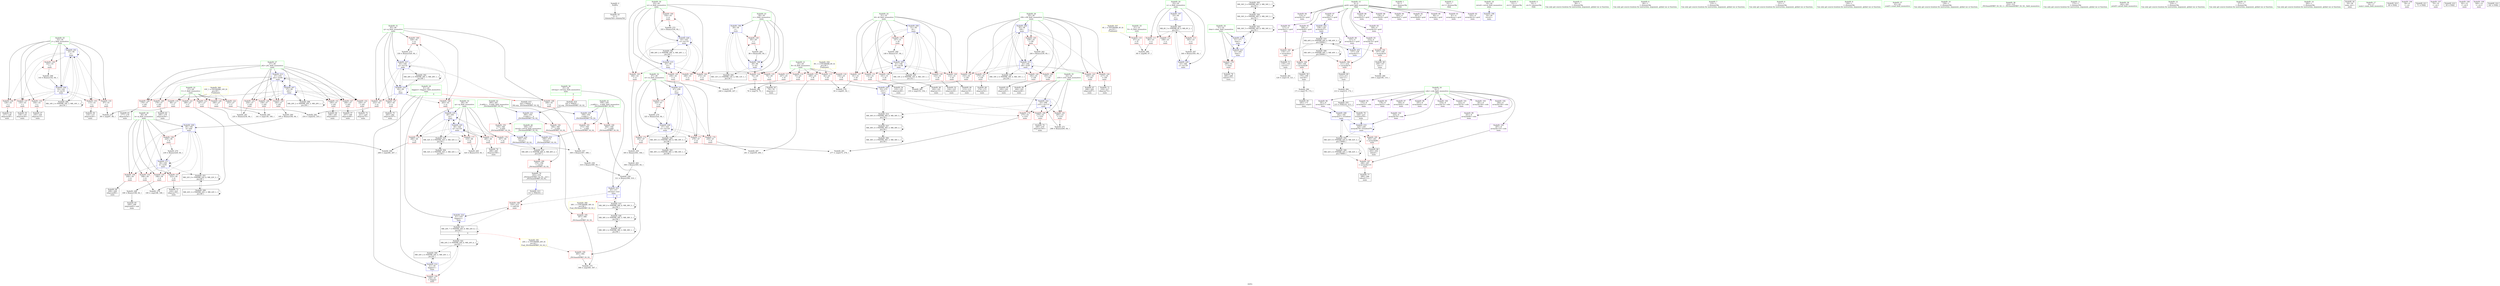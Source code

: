 digraph "SVFG" {
	label="SVFG";

	Node0x55ee6b811f60 [shape=record,color=grey,label="{NodeID: 0\nNullPtr}"];
	Node0x55ee6b811f60 -> Node0x55ee6b8402c0[style=solid];
	Node0x55ee6b8729d0 [shape=record,color=yellow,style=double,label="{NodeID: 360\n10V_1 = ENCHI(MR_10V_0)\npts\{28 \}\nFun[main]}"];
	Node0x55ee6b8729d0 -> Node0x55ee6b845fc0[style=dashed];
	Node0x55ee6b8729d0 -> Node0x55ee6b846090[style=dashed];
	Node0x55ee6b8729d0 -> Node0x55ee6b846160[style=dashed];
	Node0x55ee6b8729d0 -> Node0x55ee6b846230[style=dashed];
	Node0x55ee6b8729d0 -> Node0x55ee6b846300[style=dashed];
	Node0x55ee6b851580 [shape=record,color=grey,label="{NodeID: 277\n248 = cmp(246, 247, )\n}"];
	Node0x55ee6b843e90 [shape=record,color=red,label="{NodeID: 194\n365\<--364\n\<--\n_ZSt3maxIiERKT_S2_S2_\n}"];
	Node0x55ee6b843e90 -> Node0x55ee6b851280[style=solid];
	Node0x55ee6b841200 [shape=record,color=red,label="{NodeID: 111\n66\<--23\n\<--u\nmain\n}"];
	Node0x55ee6b841200 -> Node0x55ee6b852780[style=solid];
	Node0x55ee6b816cb0 [shape=record,color=green,label="{NodeID: 28\n39\<--40\nk\<--k_field_insensitive\nmain\n}"];
	Node0x55ee6b816cb0 -> Node0x55ee6b847c30[style=solid];
	Node0x55ee6b816cb0 -> Node0x55ee6b847d00[style=solid];
	Node0x55ee6b816cb0 -> Node0x55ee6b847dd0[style=solid];
	Node0x55ee6b816cb0 -> Node0x55ee6b847ea0[style=solid];
	Node0x55ee6b816cb0 -> Node0x55ee6b847f70[style=solid];
	Node0x55ee6b816cb0 -> Node0x55ee6b844ac0[style=solid];
	Node0x55ee6b816cb0 -> Node0x55ee6b844c60[style=solid];
	Node0x55ee6b861500 [shape=record,color=black,label="{NodeID: 305\nMR_34V_2 = PHI(MR_34V_3, MR_34V_1, )\npts\{52 \}\n}"];
	Node0x55ee6b861500 -> Node0x55ee6b861500[style=dashed];
	Node0x55ee6b861500 -> Node0x55ee6b867e00[style=dashed];
	Node0x55ee6b845550 [shape=record,color=blue,label="{NodeID: 222\n53\<--296\ni101\<--inc115\nmain\n}"];
	Node0x55ee6b845550 -> Node0x55ee6b849080[style=dashed];
	Node0x55ee6b845550 -> Node0x55ee6b849150[style=dashed];
	Node0x55ee6b845550 -> Node0x55ee6b849220[style=dashed];
	Node0x55ee6b845550 -> Node0x55ee6b845550[style=dashed];
	Node0x55ee6b845550 -> Node0x55ee6b864200[style=dashed];
	Node0x55ee6b847000 [shape=record,color=red,label="{NodeID: 139\n153\<--35\n\<--i38\nmain\n}"];
	Node0x55ee6b847000 -> Node0x55ee6b851e80[style=solid];
	Node0x55ee6b841c70 [shape=record,color=black,label="{NodeID: 56\n164\<--163\nidxprom46\<--\nmain\n}"];
	Node0x55ee6b88c6a0 [shape=record,color=black,label="{NodeID: 416\n355 = PHI(55, )\n1st arg _ZSt3maxIiERKT_S2_S2_ }"];
	Node0x55ee6b88c6a0 -> Node0x55ee6b84db30[style=solid];
	Node0x55ee6b8486c0 [shape=record,color=red,label="{NodeID: 167\n282\<--45\n\<--sj\nmain\n}"];
	Node0x55ee6b8486c0 -> Node0x55ee6b842be0[style=solid];
	Node0x55ee6b843330 [shape=record,color=purple,label="{NodeID: 84\n114\<--4\narrayidx19\<--grid\nmain\n}"];
	Node0x55ee6b8179d0 [shape=record,color=green,label="{NodeID: 1\n8\<--1\n.str\<--dummyObj\nGlob }"];
	Node0x55ee6b851700 [shape=record,color=grey,label="{NodeID: 278\n93 = cmp(91, 92, )\n}"];
	Node0x55ee6b843f60 [shape=record,color=red,label="{NodeID: 195\n367\<--366\n\<--\n_ZSt3maxIiERKT_S2_S2_\n}"];
	Node0x55ee6b843f60 -> Node0x55ee6b851280[style=solid];
	Node0x55ee6b8412d0 [shape=record,color=red,label="{NodeID: 112\n338\<--23\n\<--u\nmain\n}"];
	Node0x55ee6b816d80 [shape=record,color=green,label="{NodeID: 29\n41\<--42\nbiggest\<--biggest_field_insensitive\nmain\n|{|<s3>4}}"];
	Node0x55ee6b816d80 -> Node0x55ee6b848040[style=solid];
	Node0x55ee6b816d80 -> Node0x55ee6b844ed0[style=solid];
	Node0x55ee6b816d80 -> Node0x55ee6b8456f0[style=solid];
	Node0x55ee6b816d80:s3 -> Node0x55ee6b88c5d0[style=solid,color=red];
	Node0x55ee6b861a00 [shape=record,color=black,label="{NodeID: 306\nMR_36V_2 = PHI(MR_36V_3, MR_36V_1, )\npts\{54 \}\n}"];
	Node0x55ee6b861a00 -> Node0x55ee6b861a00[style=dashed];
	Node0x55ee6b861a00 -> Node0x55ee6b868300[style=dashed];
	Node0x55ee6b845620 [shape=record,color=blue,label="{NodeID: 223\n55\<--311\nref.tmp\<--mul\nmain\n|{|<s2>4}}"];
	Node0x55ee6b845620 -> Node0x55ee6b8497d0[style=dashed];
	Node0x55ee6b845620 -> Node0x55ee6b864700[style=dashed];
	Node0x55ee6b845620:s2 -> Node0x55ee6b873b80[style=dashed,color=red];
	Node0x55ee6b8470d0 [shape=record,color=red,label="{NodeID: 140\n163\<--35\n\<--i38\nmain\n}"];
	Node0x55ee6b8470d0 -> Node0x55ee6b841c70[style=solid];
	Node0x55ee6b841d40 [shape=record,color=black,label="{NodeID: 57\n167\<--166\nidxprom48\<--\nmain\n}"];
	Node0x55ee6b848790 [shape=record,color=red,label="{NodeID: 168\n308\<--45\n\<--sj\nmain\n}"];
	Node0x55ee6b848790 -> Node0x55ee6b84f780[style=solid];
	Node0x55ee6b843400 [shape=record,color=purple,label="{NodeID: 85\n117\<--4\narrayidx21\<--grid\nmain\n}"];
	Node0x55ee6b843400 -> Node0x55ee6b8493c0[style=solid];
	Node0x55ee6b815b60 [shape=record,color=green,label="{NodeID: 2\n10\<--1\n.str.1\<--dummyObj\nGlob }"];
	Node0x55ee6b851880 [shape=record,color=grey,label="{NodeID: 279\n99 = cmp(97, 98, )\n}"];
	Node0x55ee6b844030 [shape=record,color=blue,label="{NodeID: 196\n19\<--58\nretval\<--\nmain\n}"];
	Node0x55ee6b8413a0 [shape=record,color=red,label="{NodeID: 113\n345\<--23\n\<--u\nmain\n}"];
	Node0x55ee6b8413a0 -> Node0x55ee6b850680[style=solid];
	Node0x55ee6b816e50 [shape=record,color=green,label="{NodeID: 30\n43\<--44\nsi\<--si_field_insensitive\nmain\n}"];
	Node0x55ee6b816e50 -> Node0x55ee6b848110[style=solid];
	Node0x55ee6b816e50 -> Node0x55ee6b8481e0[style=solid];
	Node0x55ee6b816e50 -> Node0x55ee6b8482b0[style=solid];
	Node0x55ee6b816e50 -> Node0x55ee6b848380[style=solid];
	Node0x55ee6b816e50 -> Node0x55ee6b848450[style=solid];
	Node0x55ee6b816e50 -> Node0x55ee6b844fa0[style=solid];
	Node0x55ee6b816e50 -> Node0x55ee6b845a30[style=solid];
	Node0x55ee6b861f00 [shape=record,color=black,label="{NodeID: 307\nMR_38V_2 = PHI(MR_38V_3, MR_38V_1, )\npts\{56 \}\n}"];
	Node0x55ee6b861f00 -> Node0x55ee6b861f00[style=dashed];
	Node0x55ee6b861f00 -> Node0x55ee6b868800[style=dashed];
	Node0x55ee6b8456f0 [shape=record,color=blue,label="{NodeID: 224\n41\<--316\nbiggest\<--\nmain\n}"];
	Node0x55ee6b8456f0 -> Node0x55ee6b863300[style=dashed];
	Node0x55ee6b8471a0 [shape=record,color=red,label="{NodeID: 141\n173\<--35\n\<--i38\nmain\n}"];
	Node0x55ee6b8471a0 -> Node0x55ee6b841fb0[style=solid];
	Node0x55ee6b841e10 [shape=record,color=black,label="{NodeID: 58\n170\<--169\nconv50\<--\nmain\n}"];
	Node0x55ee6b841e10 -> Node0x55ee6b852900[style=solid];
	Node0x55ee6b848860 [shape=record,color=red,label="{NodeID: 169\n329\<--45\n\<--sj\nmain\n}"];
	Node0x55ee6b848860 -> Node0x55ee6b850f80[style=solid];
	Node0x55ee6b8434d0 [shape=record,color=purple,label="{NodeID: 86\n125\<--4\narrayidx25\<--grid\nmain\n}"];
	Node0x55ee6b815bf0 [shape=record,color=green,label="{NodeID: 3\n12\<--1\n.str.2\<--dummyObj\nGlob }"];
	Node0x55ee6b851a00 [shape=record,color=grey,label="{NodeID: 280\n109 = cmp(108, 110, )\n}"];
	Node0x55ee6b844100 [shape=record,color=blue,label="{NodeID: 197\n23\<--64\nu\<--\nmain\n}"];
	Node0x55ee6b844100 -> Node0x55ee6b85d500[style=dashed];
	Node0x55ee6b841470 [shape=record,color=red,label="{NodeID: 114\n75\<--25\n\<--R\nmain\n}"];
	Node0x55ee6b841470 -> Node0x55ee6b852600[style=solid];
	Node0x55ee6b816f20 [shape=record,color=green,label="{NodeID: 31\n45\<--46\nsj\<--sj_field_insensitive\nmain\n}"];
	Node0x55ee6b816f20 -> Node0x55ee6b848520[style=solid];
	Node0x55ee6b816f20 -> Node0x55ee6b8485f0[style=solid];
	Node0x55ee6b816f20 -> Node0x55ee6b8486c0[style=solid];
	Node0x55ee6b816f20 -> Node0x55ee6b848790[style=solid];
	Node0x55ee6b816f20 -> Node0x55ee6b848860[style=solid];
	Node0x55ee6b816f20 -> Node0x55ee6b845070[style=solid];
	Node0x55ee6b816f20 -> Node0x55ee6b845960[style=solid];
	Node0x55ee6b862400 [shape=record,color=black,label="{NodeID: 308\nMR_40V_2 = PHI(MR_40V_3, MR_40V_1, )\npts\{50000 \}\n}"];
	Node0x55ee6b862400 -> Node0x55ee6b849490[style=dashed];
	Node0x55ee6b862400 -> Node0x55ee6b849630[style=dashed];
	Node0x55ee6b862400 -> Node0x55ee6b862400[style=dashed];
	Node0x55ee6b862400 -> Node0x55ee6b865b00[style=dashed];
	Node0x55ee6b8457c0 [shape=record,color=blue,label="{NodeID: 225\n49\<--320\nej\<--inc126\nmain\n}"];
	Node0x55ee6b8457c0 -> Node0x55ee6b848c70[style=dashed];
	Node0x55ee6b8457c0 -> Node0x55ee6b848d40[style=dashed];
	Node0x55ee6b8457c0 -> Node0x55ee6b848e10[style=dashed];
	Node0x55ee6b8457c0 -> Node0x55ee6b848ee0[style=dashed];
	Node0x55ee6b8457c0 -> Node0x55ee6b845210[style=dashed];
	Node0x55ee6b8457c0 -> Node0x55ee6b8457c0[style=dashed];
	Node0x55ee6b8457c0 -> Node0x55ee6b867900[style=dashed];
	Node0x55ee6b847270 [shape=record,color=red,label="{NodeID: 142\n192\<--35\n\<--i38\nmain\n}"];
	Node0x55ee6b847270 -> Node0x55ee6b842220[style=solid];
	Node0x55ee6b841ee0 [shape=record,color=black,label="{NodeID: 59\n182\<--171\nfrombool\<--cmp51\nmain\n}"];
	Node0x55ee6b841ee0 -> Node0x55ee6b8449f0[style=solid];
	Node0x55ee6b848930 [shape=record,color=red,label="{NodeID: 170\n259\<--47\n\<--ei\nmain\n}"];
	Node0x55ee6b848930 -> Node0x55ee6b852480[style=solid];
	Node0x55ee6b8435a0 [shape=record,color=purple,label="{NodeID: 87\n128\<--4\narrayidx27\<--grid\nmain\n}"];
	Node0x55ee6b8435a0 -> Node0x55ee6b844510[style=solid];
	Node0x55ee6b8160d0 [shape=record,color=green,label="{NodeID: 4\n14\<--1\n.str.3\<--dummyObj\nGlob }"];
	Node0x55ee6b851b80 [shape=record,color=grey,label="{NodeID: 281\n120 = cmp(119, 121, )\n}"];
	Node0x55ee6b8441d0 [shape=record,color=blue,label="{NodeID: 198\n29\<--58\ni\<--\nmain\n}"];
	Node0x55ee6b8441d0 -> Node0x55ee6b8463d0[style=dashed];
	Node0x55ee6b8441d0 -> Node0x55ee6b8464a0[style=dashed];
	Node0x55ee6b8441d0 -> Node0x55ee6b846570[style=dashed];
	Node0x55ee6b8441d0 -> Node0x55ee6b8442a0[style=dashed];
	Node0x55ee6b8441d0 -> Node0x55ee6b85da00[style=dashed];
	Node0x55ee6b841540 [shape=record,color=red,label="{NodeID: 115\n92\<--25\n\<--R\nmain\n}"];
	Node0x55ee6b841540 -> Node0x55ee6b851700[style=solid];
	Node0x55ee6b816ff0 [shape=record,color=green,label="{NodeID: 32\n47\<--48\nei\<--ei_field_insensitive\nmain\n}"];
	Node0x55ee6b816ff0 -> Node0x55ee6b848930[style=solid];
	Node0x55ee6b816ff0 -> Node0x55ee6b848a00[style=solid];
	Node0x55ee6b816ff0 -> Node0x55ee6b848ad0[style=solid];
	Node0x55ee6b816ff0 -> Node0x55ee6b848ba0[style=solid];
	Node0x55ee6b816ff0 -> Node0x55ee6b845140[style=solid];
	Node0x55ee6b816ff0 -> Node0x55ee6b845890[style=solid];
	Node0x55ee6b862900 [shape=record,color=black,label="{NodeID: 309\nMR_42V_2 = PHI(MR_42V_3, MR_42V_1, )\npts\{70000 \}\n}"];
	Node0x55ee6b862900 -> Node0x55ee6b849700[style=dashed];
	Node0x55ee6b862900 -> Node0x55ee6b862900[style=dashed];
	Node0x55ee6b862900 -> Node0x55ee6b871240[style=dashed];
	Node0x55ee6b845890 [shape=record,color=blue,label="{NodeID: 226\n47\<--325\nei\<--inc129\nmain\n}"];
	Node0x55ee6b845890 -> Node0x55ee6b848930[style=dashed];
	Node0x55ee6b845890 -> Node0x55ee6b848a00[style=dashed];
	Node0x55ee6b845890 -> Node0x55ee6b848ad0[style=dashed];
	Node0x55ee6b845890 -> Node0x55ee6b848ba0[style=dashed];
	Node0x55ee6b845890 -> Node0x55ee6b845890[style=dashed];
	Node0x55ee6b845890 -> Node0x55ee6b867400[style=dashed];
	Node0x55ee6b847340 [shape=record,color=red,label="{NodeID: 143\n205\<--35\n\<--i38\nmain\n}"];
	Node0x55ee6b847340 -> Node0x55ee6b842560[style=solid];
	Node0x55ee6b841fb0 [shape=record,color=black,label="{NodeID: 60\n174\<--173\nidxprom52\<--\nmain\n}"];
	Node0x55ee6b848a00 [shape=record,color=red,label="{NodeID: 171\n276\<--47\n\<--ei\nmain\n}"];
	Node0x55ee6b848a00 -> Node0x55ee6b852a80[style=solid];
	Node0x55ee6b843670 [shape=record,color=purple,label="{NodeID: 88\n134\<--4\narrayidx29\<--grid\nmain\n}"];
	Node0x55ee6b816160 [shape=record,color=green,label="{NodeID: 5\n58\<--1\n\<--dummyObj\nCan only get source location for instruction, argument, global var or function.}"];
	Node0x55ee6b851d00 [shape=record,color=grey,label="{NodeID: 282\n254 = cmp(252, 253, )\n}"];
	Node0x55ee6b8442a0 [shape=record,color=blue,label="{NodeID: 199\n29\<--86\ni\<--inc\nmain\n}"];
	Node0x55ee6b8442a0 -> Node0x55ee6b8463d0[style=dashed];
	Node0x55ee6b8442a0 -> Node0x55ee6b8464a0[style=dashed];
	Node0x55ee6b8442a0 -> Node0x55ee6b846570[style=dashed];
	Node0x55ee6b8442a0 -> Node0x55ee6b8442a0[style=dashed];
	Node0x55ee6b8442a0 -> Node0x55ee6b85da00[style=dashed];
	Node0x55ee6b845d50 [shape=record,color=red,label="{NodeID: 116\n154\<--25\n\<--R\nmain\n}"];
	Node0x55ee6b845d50 -> Node0x55ee6b851e80[style=solid];
	Node0x55ee6b8170c0 [shape=record,color=green,label="{NodeID: 33\n49\<--50\nej\<--ej_field_insensitive\nmain\n}"];
	Node0x55ee6b8170c0 -> Node0x55ee6b848c70[style=solid];
	Node0x55ee6b8170c0 -> Node0x55ee6b848d40[style=solid];
	Node0x55ee6b8170c0 -> Node0x55ee6b848e10[style=solid];
	Node0x55ee6b8170c0 -> Node0x55ee6b848ee0[style=solid];
	Node0x55ee6b8170c0 -> Node0x55ee6b845210[style=solid];
	Node0x55ee6b8170c0 -> Node0x55ee6b8457c0[style=solid];
	Node0x55ee6b862e00 [shape=record,color=black,label="{NodeID: 310\nMR_46V_3 = PHI(MR_46V_4, MR_46V_2, )\npts\{357 \}\n}"];
	Node0x55ee6b862e00 -> Node0x55ee6b8498a0[style=dashed];
	Node0x55ee6b845960 [shape=record,color=blue,label="{NodeID: 227\n45\<--330\nsj\<--inc132\nmain\n}"];
	Node0x55ee6b845960 -> Node0x55ee6b848520[style=dashed];
	Node0x55ee6b845960 -> Node0x55ee6b8485f0[style=dashed];
	Node0x55ee6b845960 -> Node0x55ee6b8486c0[style=dashed];
	Node0x55ee6b845960 -> Node0x55ee6b848790[style=dashed];
	Node0x55ee6b845960 -> Node0x55ee6b848860[style=dashed];
	Node0x55ee6b845960 -> Node0x55ee6b845070[style=dashed];
	Node0x55ee6b845960 -> Node0x55ee6b845960[style=dashed];
	Node0x55ee6b845960 -> Node0x55ee6b860a10[style=dashed];
	Node0x55ee6b847410 [shape=record,color=red,label="{NodeID: 144\n217\<--35\n\<--i38\nmain\n}"];
	Node0x55ee6b847410 -> Node0x55ee6b8428a0[style=solid];
	Node0x55ee6b842080 [shape=record,color=black,label="{NodeID: 61\n177\<--176\nidxprom54\<--\nmain\n}"];
	Node0x55ee6b521c80 [shape=record,color=black,label="{NodeID: 255\n215 = PHI(216, 213, )\n}"];
	Node0x55ee6b521c80 -> Node0x55ee6b8427d0[style=solid];
	Node0x55ee6b848ad0 [shape=record,color=red,label="{NodeID: 172\n303\<--47\n\<--ei\nmain\n}"];
	Node0x55ee6b848ad0 -> Node0x55ee6b84fa80[style=solid];
	Node0x55ee6b843740 [shape=record,color=purple,label="{NodeID: 89\n137\<--4\narrayidx31\<--grid\nmain\n}"];
	Node0x55ee6b843740 -> Node0x55ee6b8445e0[style=solid];
	Node0x55ee6b8161f0 [shape=record,color=green,label="{NodeID: 6\n64\<--1\n\<--dummyObj\nCan only get source location for instruction, argument, global var or function.}"];
	Node0x55ee6b851e80 [shape=record,color=grey,label="{NodeID: 283\n155 = cmp(153, 154, )\n}"];
	Node0x55ee6b844370 [shape=record,color=blue,label="{NodeID: 200\n31\<--58\ni6\<--\nmain\n}"];
	Node0x55ee6b844370 -> Node0x55ee6b846640[style=dashed];
	Node0x55ee6b844370 -> Node0x55ee6b846710[style=dashed];
	Node0x55ee6b844370 -> Node0x55ee6b8467e0[style=dashed];
	Node0x55ee6b844370 -> Node0x55ee6b8468b0[style=dashed];
	Node0x55ee6b844370 -> Node0x55ee6b846980[style=dashed];
	Node0x55ee6b844370 -> Node0x55ee6b846a50[style=dashed];
	Node0x55ee6b844370 -> Node0x55ee6b844780[style=dashed];
	Node0x55ee6b844370 -> Node0x55ee6b85df00[style=dashed];
	Node0x55ee6b845e20 [shape=record,color=red,label="{NodeID: 117\n247\<--25\n\<--R\nmain\n}"];
	Node0x55ee6b845e20 -> Node0x55ee6b851580[style=solid];
	Node0x55ee6b817190 [shape=record,color=green,label="{NodeID: 34\n51\<--52\nclear\<--clear_field_insensitive\nmain\n}"];
	Node0x55ee6b817190 -> Node0x55ee6b848fb0[style=solid];
	Node0x55ee6b817190 -> Node0x55ee6b8452e0[style=solid];
	Node0x55ee6b817190 -> Node0x55ee6b845480[style=solid];
	Node0x55ee6b863300 [shape=record,color=black,label="{NodeID: 311\nMR_24V_7 = PHI(MR_24V_9, MR_24V_6, )\npts\{42 \}\n|{|<s4>4}}"];
	Node0x55ee6b863300 -> Node0x55ee6b8497d0[style=dashed];
	Node0x55ee6b863300 -> Node0x55ee6b8456f0[style=dashed];
	Node0x55ee6b863300 -> Node0x55ee6b863300[style=dashed];
	Node0x55ee6b863300 -> Node0x55ee6b866a00[style=dashed];
	Node0x55ee6b863300:s4 -> Node0x55ee6b873c60[style=dashed,color=red];
	Node0x55ee6b845a30 [shape=record,color=blue,label="{NodeID: 228\n43\<--335\nsi\<--inc135\nmain\n}"];
	Node0x55ee6b845a30 -> Node0x55ee6b848110[style=dashed];
	Node0x55ee6b845a30 -> Node0x55ee6b8481e0[style=dashed];
	Node0x55ee6b845a30 -> Node0x55ee6b8482b0[style=dashed];
	Node0x55ee6b845a30 -> Node0x55ee6b848380[style=dashed];
	Node0x55ee6b845a30 -> Node0x55ee6b848450[style=dashed];
	Node0x55ee6b845a30 -> Node0x55ee6b845a30[style=dashed];
	Node0x55ee6b845a30 -> Node0x55ee6b85fd00[style=dashed];
	Node0x55ee6b8474e0 [shape=record,color=red,label="{NodeID: 145\n239\<--35\n\<--i38\nmain\n}"];
	Node0x55ee6b8474e0 -> Node0x55ee6b84ff00[style=solid];
	Node0x55ee6b842150 [shape=record,color=black,label="{NodeID: 62\n180\<--179\nidxprom56\<--\nmain\n}"];
	Node0x55ee6b84f600 [shape=record,color=grey,label="{NodeID: 256\n311 = Binary(306, 310, )\n}"];
	Node0x55ee6b84f600 -> Node0x55ee6b845620[style=solid];
	Node0x55ee6b848ba0 [shape=record,color=red,label="{NodeID: 173\n324\<--47\n\<--ei\nmain\n}"];
	Node0x55ee6b848ba0 -> Node0x55ee6b851100[style=solid];
	Node0x55ee6b843810 [shape=record,color=purple,label="{NodeID: 90\n165\<--4\narrayidx47\<--grid\nmain\n}"];
	Node0x55ee6b816280 [shape=record,color=green,label="{NodeID: 7\n110\<--1\n\<--dummyObj\nCan only get source location for instruction, argument, global var or function.}"];
	Node0x55ee6b852000 [shape=record,color=grey,label="{NodeID: 284\n213 = cmp(212, 172, )\n}"];
	Node0x55ee6b852000 -> Node0x55ee6b521c80[style=solid];
	Node0x55ee6b844440 [shape=record,color=blue,label="{NodeID: 201\n33\<--58\nj\<--\nmain\n}"];
	Node0x55ee6b844440 -> Node0x55ee6b846b20[style=dashed];
	Node0x55ee6b844440 -> Node0x55ee6b846bf0[style=dashed];
	Node0x55ee6b844440 -> Node0x55ee6b846cc0[style=dashed];
	Node0x55ee6b844440 -> Node0x55ee6b846d90[style=dashed];
	Node0x55ee6b844440 -> Node0x55ee6b846e60[style=dashed];
	Node0x55ee6b844440 -> Node0x55ee6b846f30[style=dashed];
	Node0x55ee6b844440 -> Node0x55ee6b844440[style=dashed];
	Node0x55ee6b844440 -> Node0x55ee6b8446b0[style=dashed];
	Node0x55ee6b844440 -> Node0x55ee6b85e400[style=dashed];
	Node0x55ee6b845ef0 [shape=record,color=red,label="{NodeID: 118\n260\<--25\n\<--R\nmain\n}"];
	Node0x55ee6b845ef0 -> Node0x55ee6b852480[style=solid];
	Node0x55ee6b817260 [shape=record,color=green,label="{NodeID: 35\n53\<--54\ni101\<--i101_field_insensitive\nmain\n}"];
	Node0x55ee6b817260 -> Node0x55ee6b849080[style=solid];
	Node0x55ee6b817260 -> Node0x55ee6b849150[style=solid];
	Node0x55ee6b817260 -> Node0x55ee6b849220[style=solid];
	Node0x55ee6b817260 -> Node0x55ee6b8453b0[style=solid];
	Node0x55ee6b817260 -> Node0x55ee6b845550[style=solid];
	Node0x55ee6b845b00 [shape=record,color=blue,label="{NodeID: 229\n23\<--346\nu\<--inc139\nmain\n}"];
	Node0x55ee6b845b00 -> Node0x55ee6b85d500[style=dashed];
	Node0x55ee6b8475b0 [shape=record,color=red,label="{NodeID: 146\n159\<--37\n\<--j42\nmain\n}"];
	Node0x55ee6b8475b0 -> Node0x55ee6b852180[style=solid];
	Node0x55ee6b842220 [shape=record,color=black,label="{NodeID: 63\n193\<--192\nidxprom61\<--\nmain\n}"];
	Node0x55ee6b84f780 [shape=record,color=grey,label="{NodeID: 257\n309 = Binary(307, 308, )\n}"];
	Node0x55ee6b84f780 -> Node0x55ee6b84f900[style=solid];
	Node0x55ee6b848c70 [shape=record,color=red,label="{NodeID: 174\n266\<--49\n\<--ej\nmain\n}"];
	Node0x55ee6b848c70 -> Node0x55ee6b852300[style=solid];
	Node0x55ee6b8438e0 [shape=record,color=purple,label="{NodeID: 91\n168\<--4\narrayidx49\<--grid\nmain\n}"];
	Node0x55ee6b8438e0 -> Node0x55ee6b849490[style=solid];
	Node0x55ee6b816310 [shape=record,color=green,label="{NodeID: 8\n121\<--1\n\<--dummyObj\nCan only get source location for instruction, argument, global var or function.}"];
	Node0x55ee6b852180 [shape=record,color=grey,label="{NodeID: 285\n161 = cmp(159, 160, )\n}"];
	Node0x55ee6b844510 [shape=record,color=blue,label="{NodeID: 202\n128\<--130\narrayidx27\<--\nmain\n}"];
	Node0x55ee6b844510 -> Node0x55ee6b865b00[style=dashed];
	Node0x55ee6b845fc0 [shape=record,color=red,label="{NodeID: 119\n98\<--27\n\<--C\nmain\n}"];
	Node0x55ee6b845fc0 -> Node0x55ee6b851880[style=solid];
	Node0x55ee6b817330 [shape=record,color=green,label="{NodeID: 36\n55\<--56\nref.tmp\<--ref.tmp_field_insensitive\nmain\n|{|<s1>4}}"];
	Node0x55ee6b817330 -> Node0x55ee6b845620[style=solid];
	Node0x55ee6b817330:s1 -> Node0x55ee6b88c6a0[style=solid,color=red];
	Node0x55ee6b845bd0 [shape=record,color=blue,label="{NodeID: 230\n358\<--354\n__a.addr\<--__a\n_ZSt3maxIiERKT_S2_S2_\n}"];
	Node0x55ee6b845bd0 -> Node0x55ee6b849970[style=dashed];
	Node0x55ee6b845bd0 -> Node0x55ee6b849a40[style=dashed];
	Node0x55ee6b847680 [shape=record,color=red,label="{NodeID: 147\n166\<--37\n\<--j42\nmain\n}"];
	Node0x55ee6b847680 -> Node0x55ee6b841d40[style=solid];
	Node0x55ee6b8422f0 [shape=record,color=black,label="{NodeID: 64\n196\<--195\nidxprom63\<--\nmain\n}"];
	Node0x55ee6b84f900 [shape=record,color=grey,label="{NodeID: 258\n310 = Binary(309, 64, )\n}"];
	Node0x55ee6b84f900 -> Node0x55ee6b84f600[style=solid];
	Node0x55ee6b848d40 [shape=record,color=red,label="{NodeID: 175\n285\<--49\n\<--ej\nmain\n}"];
	Node0x55ee6b848d40 -> Node0x55ee6b842cb0[style=solid];
	Node0x55ee6b8439b0 [shape=record,color=purple,label="{NodeID: 92\n207\<--4\narrayidx68\<--grid\nmain\n}"];
	Node0x55ee6b815580 [shape=record,color=green,label="{NodeID: 9\n130\<--1\n\<--dummyObj\nCan only get source location for instruction, argument, global var or function.}"];
	Node0x55ee6b852300 [shape=record,color=grey,label="{NodeID: 286\n268 = cmp(266, 267, )\n}"];
	Node0x55ee6b8445e0 [shape=record,color=blue,label="{NodeID: 203\n137\<--139\narrayidx31\<--\nmain\n}"];
	Node0x55ee6b8445e0 -> Node0x55ee6b865b00[style=dashed];
	Node0x55ee6b846090 [shape=record,color=red,label="{NodeID: 120\n160\<--27\n\<--C\nmain\n}"];
	Node0x55ee6b846090 -> Node0x55ee6b852180[style=solid];
	Node0x55ee6b817400 [shape=record,color=green,label="{NodeID: 37\n61\<--62\nscanf\<--scanf_field_insensitive\n}"];
	Node0x55ee6b864200 [shape=record,color=black,label="{NodeID: 314\nMR_36V_6 = PHI(MR_36V_8, MR_36V_5, )\npts\{54 \}\n}"];
	Node0x55ee6b864200 -> Node0x55ee6b8453b0[style=dashed];
	Node0x55ee6b864200 -> Node0x55ee6b864200[style=dashed];
	Node0x55ee6b864200 -> Node0x55ee6b868300[style=dashed];
	Node0x55ee6b84db30 [shape=record,color=blue,label="{NodeID: 231\n360\<--355\n__b.addr\<--__b\n_ZSt3maxIiERKT_S2_S2_\n}"];
	Node0x55ee6b84db30 -> Node0x55ee6b843cf0[style=dashed];
	Node0x55ee6b84db30 -> Node0x55ee6b843dc0[style=dashed];
	Node0x55ee6b847750 [shape=record,color=red,label="{NodeID: 148\n176\<--37\n\<--j42\nmain\n}"];
	Node0x55ee6b847750 -> Node0x55ee6b842080[style=solid];
	Node0x55ee6b8423c0 [shape=record,color=black,label="{NodeID: 65\n200\<--199\nidxprom65\<--sub\nmain\n}"];
	Node0x55ee6b84fa80 [shape=record,color=grey,label="{NodeID: 259\n305 = Binary(303, 304, )\n}"];
	Node0x55ee6b84fa80 -> Node0x55ee6b850080[style=solid];
	Node0x55ee6b848e10 [shape=record,color=red,label="{NodeID: 176\n307\<--49\n\<--ej\nmain\n}"];
	Node0x55ee6b848e10 -> Node0x55ee6b84f780[style=solid];
	Node0x55ee6b843a80 [shape=record,color=purple,label="{NodeID: 93\n210\<--4\narrayidx70\<--grid\nmain\n}"];
	Node0x55ee6b843a80 -> Node0x55ee6b849630[style=solid];
	Node0x55ee6b815610 [shape=record,color=green,label="{NodeID: 10\n139\<--1\n\<--dummyObj\nCan only get source location for instruction, argument, global var or function.}"];
	Node0x55ee6b852480 [shape=record,color=grey,label="{NodeID: 287\n261 = cmp(259, 260, )\n}"];
	Node0x55ee6b8446b0 [shape=record,color=blue,label="{NodeID: 204\n33\<--143\nj\<--inc33\nmain\n}"];
	Node0x55ee6b8446b0 -> Node0x55ee6b846b20[style=dashed];
	Node0x55ee6b8446b0 -> Node0x55ee6b846bf0[style=dashed];
	Node0x55ee6b8446b0 -> Node0x55ee6b846cc0[style=dashed];
	Node0x55ee6b8446b0 -> Node0x55ee6b846d90[style=dashed];
	Node0x55ee6b8446b0 -> Node0x55ee6b846e60[style=dashed];
	Node0x55ee6b8446b0 -> Node0x55ee6b846f30[style=dashed];
	Node0x55ee6b8446b0 -> Node0x55ee6b844440[style=dashed];
	Node0x55ee6b8446b0 -> Node0x55ee6b8446b0[style=dashed];
	Node0x55ee6b8446b0 -> Node0x55ee6b85e400[style=dashed];
	Node0x55ee6b846160 [shape=record,color=red,label="{NodeID: 121\n189\<--27\n\<--C\nmain\n}"];
	Node0x55ee6b846160 -> Node0x55ee6b851400[style=solid];
	Node0x55ee6b817500 [shape=record,color=green,label="{NodeID: 38\n314\<--315\n_ZSt3maxIiERKT_S2_S2_\<--_ZSt3maxIiERKT_S2_S2__field_insensitive\n}"];
	Node0x55ee6b864700 [shape=record,color=black,label="{NodeID: 315\nMR_38V_6 = PHI(MR_38V_8, MR_38V_5, )\npts\{56 \}\n}"];
	Node0x55ee6b864700 -> Node0x55ee6b845620[style=dashed];
	Node0x55ee6b864700 -> Node0x55ee6b864700[style=dashed];
	Node0x55ee6b864700 -> Node0x55ee6b868800[style=dashed];
	Node0x55ee6b84dbc0 [shape=record,color=blue,label="{NodeID: 232\n356\<--370\nretval\<--\n_ZSt3maxIiERKT_S2_S2_\n}"];
	Node0x55ee6b84dbc0 -> Node0x55ee6b862e00[style=dashed];
	Node0x55ee6b847820 [shape=record,color=red,label="{NodeID: 149\n179\<--37\n\<--j42\nmain\n}"];
	Node0x55ee6b847820 -> Node0x55ee6b842150[style=solid];
	Node0x55ee6b842490 [shape=record,color=black,label="{NodeID: 66\n203\<--202\ntobool\<--\nmain\n}"];
	Node0x55ee6b84fc00 [shape=record,color=grey,label="{NodeID: 260\n185 = Binary(184, 64, )\n}"];
	Node0x55ee6b84fc00 -> Node0x55ee6b844ac0[style=solid];
	Node0x55ee6b848ee0 [shape=record,color=red,label="{NodeID: 177\n319\<--49\n\<--ej\nmain\n}"];
	Node0x55ee6b848ee0 -> Node0x55ee6b850380[style=solid];
	Node0x55ee6b843b50 [shape=record,color=purple,label="{NodeID: 94\n175\<--6\narrayidx53\<--cole\nmain\n}"];
	Node0x55ee6b8156a0 [shape=record,color=green,label="{NodeID: 11\n172\<--1\n\<--dummyObj\nCan only get source location for instruction, argument, global var or function.}"];
	Node0x55ee6b852600 [shape=record,color=grey,label="{NodeID: 288\n76 = cmp(74, 75, )\n}"];
	Node0x55ee6b844780 [shape=record,color=blue,label="{NodeID: 205\n31\<--148\ni6\<--inc36\nmain\n}"];
	Node0x55ee6b844780 -> Node0x55ee6b846640[style=dashed];
	Node0x55ee6b844780 -> Node0x55ee6b846710[style=dashed];
	Node0x55ee6b844780 -> Node0x55ee6b8467e0[style=dashed];
	Node0x55ee6b844780 -> Node0x55ee6b8468b0[style=dashed];
	Node0x55ee6b844780 -> Node0x55ee6b846980[style=dashed];
	Node0x55ee6b844780 -> Node0x55ee6b846a50[style=dashed];
	Node0x55ee6b844780 -> Node0x55ee6b844780[style=dashed];
	Node0x55ee6b844780 -> Node0x55ee6b85df00[style=dashed];
	Node0x55ee6b846230 [shape=record,color=red,label="{NodeID: 122\n253\<--27\n\<--C\nmain\n}"];
	Node0x55ee6b846230 -> Node0x55ee6b851d00[style=solid];
	Node0x55ee6b817600 [shape=record,color=green,label="{NodeID: 39\n342\<--343\nprintf\<--printf_field_insensitive\n}"];
	Node0x55ee6b84dc90 [shape=record,color=blue,label="{NodeID: 233\n356\<--373\nretval\<--\n_ZSt3maxIiERKT_S2_S2_\n}"];
	Node0x55ee6b84dc90 -> Node0x55ee6b862e00[style=dashed];
	Node0x55ee6b8478f0 [shape=record,color=red,label="{NodeID: 150\n184\<--37\n\<--j42\nmain\n}"];
	Node0x55ee6b8478f0 -> Node0x55ee6b84fc00[style=solid];
	Node0x55ee6b842560 [shape=record,color=black,label="{NodeID: 67\n206\<--205\nidxprom67\<--\nmain\n}"];
	Node0x55ee6b84fd80 [shape=record,color=grey,label="{NodeID: 261\n235 = Binary(234, 64, )\n}"];
	Node0x55ee6b84fd80 -> Node0x55ee6b844d30[style=solid];
	Node0x55ee6b848fb0 [shape=record,color=red,label="{NodeID: 178\n299\<--51\n\<--clear\nmain\n}"];
	Node0x55ee6b848fb0 -> Node0x55ee6b842e50[style=solid];
	Node0x55ee6b843c20 [shape=record,color=purple,label="{NodeID: 95\n178\<--6\narrayidx55\<--cole\nmain\n}"];
	Node0x55ee6b815770 [shape=record,color=green,label="{NodeID: 12\n216\<--1\n\<--dummyObj\nCan only get source location for instruction, argument, global var or function.}"];
	Node0x55ee6b852780 [shape=record,color=grey,label="{NodeID: 289\n68 = cmp(66, 67, )\n}"];
	Node0x55ee6b844850 [shape=record,color=blue,label="{NodeID: 206\n35\<--58\ni38\<--\nmain\n}"];
	Node0x55ee6b844850 -> Node0x55ee6b847000[style=dashed];
	Node0x55ee6b844850 -> Node0x55ee6b8470d0[style=dashed];
	Node0x55ee6b844850 -> Node0x55ee6b8471a0[style=dashed];
	Node0x55ee6b844850 -> Node0x55ee6b847270[style=dashed];
	Node0x55ee6b844850 -> Node0x55ee6b847340[style=dashed];
	Node0x55ee6b844850 -> Node0x55ee6b847410[style=dashed];
	Node0x55ee6b844850 -> Node0x55ee6b8474e0[style=dashed];
	Node0x55ee6b844850 -> Node0x55ee6b844e00[style=dashed];
	Node0x55ee6b844850 -> Node0x55ee6b85e900[style=dashed];
	Node0x55ee6b846300 [shape=record,color=red,label="{NodeID: 123\n267\<--27\n\<--C\nmain\n}"];
	Node0x55ee6b846300 -> Node0x55ee6b852300[style=solid];
	Node0x55ee6b817700 [shape=record,color=green,label="{NodeID: 40\n356\<--357\nretval\<--retval_field_insensitive\n_ZSt3maxIiERKT_S2_S2_\n}"];
	Node0x55ee6b817700 -> Node0x55ee6b8498a0[style=solid];
	Node0x55ee6b817700 -> Node0x55ee6b84dbc0[style=solid];
	Node0x55ee6b817700 -> Node0x55ee6b84dc90[style=solid];
	Node0x55ee6b8479c0 [shape=record,color=red,label="{NodeID: 151\n195\<--37\n\<--j42\nmain\n}"];
	Node0x55ee6b8479c0 -> Node0x55ee6b8422f0[style=solid];
	Node0x55ee6b842630 [shape=record,color=black,label="{NodeID: 68\n209\<--208\nidxprom69\<--\nmain\n}"];
	Node0x55ee6b84ff00 [shape=record,color=grey,label="{NodeID: 262\n240 = Binary(239, 64, )\n}"];
	Node0x55ee6b84ff00 -> Node0x55ee6b844e00[style=solid];
	Node0x55ee6b849080 [shape=record,color=red,label="{NodeID: 179\n275\<--53\n\<--i101\nmain\n}"];
	Node0x55ee6b849080 -> Node0x55ee6b852a80[style=solid];
	Node0x55ee6b8405d0 [shape=record,color=purple,label="{NodeID: 96\n181\<--6\narrayidx57\<--cole\nmain\n}"];
	Node0x55ee6b8405d0 -> Node0x55ee6b8449f0[style=solid];
	Node0x55ee6b817fd0 [shape=record,color=green,label="{NodeID: 13\n271\<--1\n\<--dummyObj\nCan only get source location for instruction, argument, global var or function.}"];
	Node0x55ee6b852900 [shape=record,color=grey,label="{NodeID: 290\n171 = cmp(170, 172, )\n}"];
	Node0x55ee6b852900 -> Node0x55ee6b841ee0[style=solid];
	Node0x55ee6b844920 [shape=record,color=blue,label="{NodeID: 207\n37\<--58\nj42\<--\nmain\n}"];
	Node0x55ee6b844920 -> Node0x55ee6b8475b0[style=dashed];
	Node0x55ee6b844920 -> Node0x55ee6b847680[style=dashed];
	Node0x55ee6b844920 -> Node0x55ee6b847750[style=dashed];
	Node0x55ee6b844920 -> Node0x55ee6b847820[style=dashed];
	Node0x55ee6b844920 -> Node0x55ee6b8478f0[style=dashed];
	Node0x55ee6b844920 -> Node0x55ee6b8479c0[style=dashed];
	Node0x55ee6b844920 -> Node0x55ee6b847a90[style=dashed];
	Node0x55ee6b844920 -> Node0x55ee6b847b60[style=dashed];
	Node0x55ee6b844920 -> Node0x55ee6b844920[style=dashed];
	Node0x55ee6b844920 -> Node0x55ee6b844d30[style=dashed];
	Node0x55ee6b844920 -> Node0x55ee6b85ee00[style=dashed];
	Node0x55ee6b8463d0 [shape=record,color=red,label="{NodeID: 124\n74\<--29\n\<--i\nmain\n}"];
	Node0x55ee6b8463d0 -> Node0x55ee6b852600[style=solid];
	Node0x55ee6b8177d0 [shape=record,color=green,label="{NodeID: 41\n358\<--359\n__a.addr\<--__a.addr_field_insensitive\n_ZSt3maxIiERKT_S2_S2_\n}"];
	Node0x55ee6b8177d0 -> Node0x55ee6b849970[style=solid];
	Node0x55ee6b8177d0 -> Node0x55ee6b849a40[style=solid];
	Node0x55ee6b8177d0 -> Node0x55ee6b845bd0[style=solid];
	Node0x55ee6b847a90 [shape=record,color=red,label="{NodeID: 152\n220\<--37\n\<--j42\nmain\n}"];
	Node0x55ee6b847a90 -> Node0x55ee6b842970[style=solid];
	Node0x55ee6b842700 [shape=record,color=black,label="{NodeID: 69\n212\<--211\nconv71\<--\nmain\n}"];
	Node0x55ee6b842700 -> Node0x55ee6b852000[style=solid];
	Node0x55ee6b850080 [shape=record,color=grey,label="{NodeID: 263\n306 = Binary(305, 64, )\n}"];
	Node0x55ee6b850080 -> Node0x55ee6b84f600[style=solid];
	Node0x55ee6b849150 [shape=record,color=red,label="{NodeID: 180\n279\<--53\n\<--i101\nmain\n}"];
	Node0x55ee6b849150 -> Node0x55ee6b842b10[style=solid];
	Node0x55ee6b8406a0 [shape=record,color=purple,label="{NodeID: 97\n194\<--6\narrayidx62\<--cole\nmain\n}"];
	Node0x55ee6b818060 [shape=record,color=green,label="{NodeID: 14\n292\<--1\n\<--dummyObj\nCan only get source location for instruction, argument, global var or function.}"];
	Node0x55ee6b852a80 [shape=record,color=grey,label="{NodeID: 291\n277 = cmp(275, 276, )\n}"];
	Node0x55ee6b8449f0 [shape=record,color=blue,label="{NodeID: 208\n181\<--182\narrayidx57\<--frombool\nmain\n}"];
	Node0x55ee6b8449f0 -> Node0x55ee6b849560[style=dashed];
	Node0x55ee6b8449f0 -> Node0x55ee6b844b90[style=dashed];
	Node0x55ee6b8449f0 -> Node0x55ee6b871240[style=dashed];
	Node0x55ee6b8464a0 [shape=record,color=red,label="{NodeID: 125\n78\<--29\n\<--i\nmain\n}"];
	Node0x55ee6b8464a0 -> Node0x55ee6b8403e0[style=solid];
	Node0x55ee6b8178a0 [shape=record,color=green,label="{NodeID: 42\n360\<--361\n__b.addr\<--__b.addr_field_insensitive\n_ZSt3maxIiERKT_S2_S2_\n}"];
	Node0x55ee6b8178a0 -> Node0x55ee6b843cf0[style=solid];
	Node0x55ee6b8178a0 -> Node0x55ee6b843dc0[style=solid];
	Node0x55ee6b8178a0 -> Node0x55ee6b84db30[style=solid];
	Node0x55ee6b865b00 [shape=record,color=black,label="{NodeID: 319\nMR_40V_4 = PHI(MR_40V_6, MR_40V_3, )\npts\{50000 \}\n}"];
	Node0x55ee6b865b00 -> Node0x55ee6b8492f0[style=dashed];
	Node0x55ee6b865b00 -> Node0x55ee6b8493c0[style=dashed];
	Node0x55ee6b865b00 -> Node0x55ee6b849490[style=dashed];
	Node0x55ee6b865b00 -> Node0x55ee6b849630[style=dashed];
	Node0x55ee6b865b00 -> Node0x55ee6b844510[style=dashed];
	Node0x55ee6b865b00 -> Node0x55ee6b8445e0[style=dashed];
	Node0x55ee6b865b00 -> Node0x55ee6b862400[style=dashed];
	Node0x55ee6b865b00 -> Node0x55ee6b865b00[style=dashed];
	Node0x55ee6b847b60 [shape=record,color=red,label="{NodeID: 153\n234\<--37\n\<--j42\nmain\n}"];
	Node0x55ee6b847b60 -> Node0x55ee6b84fd80[style=solid];
	Node0x55ee6b8427d0 [shape=record,color=black,label="{NodeID: 70\n226\<--215\nfrombool79\<--\nmain\n}"];
	Node0x55ee6b8427d0 -> Node0x55ee6b844b90[style=solid];
	Node0x55ee6b850200 [shape=record,color=grey,label="{NodeID: 264\n86 = Binary(85, 64, )\n}"];
	Node0x55ee6b850200 -> Node0x55ee6b8442a0[style=solid];
	Node0x55ee6b849220 [shape=record,color=red,label="{NodeID: 181\n295\<--53\n\<--i101\nmain\n}"];
	Node0x55ee6b849220 -> Node0x55ee6b850c80[style=solid];
	Node0x55ee6b840770 [shape=record,color=purple,label="{NodeID: 98\n197\<--6\narrayidx64\<--cole\nmain\n}"];
	Node0x55ee6b818160 [shape=record,color=green,label="{NodeID: 15\n4\<--5\ngrid\<--grid_field_insensitive\nGlob }"];
	Node0x55ee6b818160 -> Node0x55ee6b842ff0[style=solid];
	Node0x55ee6b818160 -> Node0x55ee6b8430c0[style=solid];
	Node0x55ee6b818160 -> Node0x55ee6b843190[style=solid];
	Node0x55ee6b818160 -> Node0x55ee6b843260[style=solid];
	Node0x55ee6b818160 -> Node0x55ee6b843330[style=solid];
	Node0x55ee6b818160 -> Node0x55ee6b843400[style=solid];
	Node0x55ee6b818160 -> Node0x55ee6b8434d0[style=solid];
	Node0x55ee6b818160 -> Node0x55ee6b8435a0[style=solid];
	Node0x55ee6b818160 -> Node0x55ee6b843670[style=solid];
	Node0x55ee6b818160 -> Node0x55ee6b843740[style=solid];
	Node0x55ee6b818160 -> Node0x55ee6b843810[style=solid];
	Node0x55ee6b818160 -> Node0x55ee6b8438e0[style=solid];
	Node0x55ee6b818160 -> Node0x55ee6b8439b0[style=solid];
	Node0x55ee6b818160 -> Node0x55ee6b843a80[style=solid];
	Node0x55ee6b844ac0 [shape=record,color=blue,label="{NodeID: 209\n39\<--185\nk\<--add\nmain\n}"];
	Node0x55ee6b844ac0 -> Node0x55ee6b847c30[style=dashed];
	Node0x55ee6b844ac0 -> Node0x55ee6b847d00[style=dashed];
	Node0x55ee6b844ac0 -> Node0x55ee6b847dd0[style=dashed];
	Node0x55ee6b844ac0 -> Node0x55ee6b847ea0[style=dashed];
	Node0x55ee6b844ac0 -> Node0x55ee6b847f70[style=dashed];
	Node0x55ee6b844ac0 -> Node0x55ee6b844c60[style=dashed];
	Node0x55ee6b844ac0 -> Node0x55ee6b8608e0[style=dashed];
	Node0x55ee6b846570 [shape=record,color=red,label="{NodeID: 126\n85\<--29\n\<--i\nmain\n}"];
	Node0x55ee6b846570 -> Node0x55ee6b850200[style=solid];
	Node0x55ee6b8402c0 [shape=record,color=black,label="{NodeID: 43\n2\<--3\ndummyVal\<--dummyVal\n}"];
	Node0x55ee6b847c30 [shape=record,color=red,label="{NodeID: 154\n188\<--39\n\<--k\nmain\n}"];
	Node0x55ee6b847c30 -> Node0x55ee6b851400[style=solid];
	Node0x55ee6b8428a0 [shape=record,color=black,label="{NodeID: 71\n218\<--217\nidxprom73\<--\nmain\n}"];
	Node0x55ee6b850380 [shape=record,color=grey,label="{NodeID: 265\n320 = Binary(319, 64, )\n}"];
	Node0x55ee6b850380 -> Node0x55ee6b8457c0[style=solid];
	Node0x55ee6b8492f0 [shape=record,color=red,label="{NodeID: 182\n107\<--106\n\<--arrayidx16\nmain\n}"];
	Node0x55ee6b8492f0 -> Node0x55ee6b8415f0[style=solid];
	Node0x55ee6b840840 [shape=record,color=purple,label="{NodeID: 99\n201\<--6\narrayidx66\<--cole\nmain\n}"];
	Node0x55ee6b840840 -> Node0x55ee6b849560[style=solid];
	Node0x55ee6b818260 [shape=record,color=green,label="{NodeID: 16\n6\<--7\ncole\<--cole_field_insensitive\nGlob }"];
	Node0x55ee6b818260 -> Node0x55ee6b843b50[style=solid];
	Node0x55ee6b818260 -> Node0x55ee6b843c20[style=solid];
	Node0x55ee6b818260 -> Node0x55ee6b8405d0[style=solid];
	Node0x55ee6b818260 -> Node0x55ee6b8406a0[style=solid];
	Node0x55ee6b818260 -> Node0x55ee6b840770[style=solid];
	Node0x55ee6b818260 -> Node0x55ee6b840840[style=solid];
	Node0x55ee6b818260 -> Node0x55ee6b840910[style=solid];
	Node0x55ee6b818260 -> Node0x55ee6b8409e0[style=solid];
	Node0x55ee6b818260 -> Node0x55ee6b840ab0[style=solid];
	Node0x55ee6b818260 -> Node0x55ee6b840b80[style=solid];
	Node0x55ee6b818260 -> Node0x55ee6b840c50[style=solid];
	Node0x55ee6b818260 -> Node0x55ee6b840d20[style=solid];
	Node0x55ee6b85d500 [shape=record,color=black,label="{NodeID: 293\nMR_6V_3 = PHI(MR_6V_4, MR_6V_2, )\npts\{24 \}\n}"];
	Node0x55ee6b85d500 -> Node0x55ee6b841200[style=dashed];
	Node0x55ee6b85d500 -> Node0x55ee6b8412d0[style=dashed];
	Node0x55ee6b85d500 -> Node0x55ee6b8413a0[style=dashed];
	Node0x55ee6b85d500 -> Node0x55ee6b845b00[style=dashed];
	Node0x55ee6b844b90 [shape=record,color=blue,label="{NodeID: 210\n225\<--226\narrayidx78\<--frombool79\nmain\n}"];
	Node0x55ee6b844b90 -> Node0x55ee6b849560[style=dashed];
	Node0x55ee6b844b90 -> Node0x55ee6b844b90[style=dashed];
	Node0x55ee6b844b90 -> Node0x55ee6b871240[style=dashed];
	Node0x55ee6b846640 [shape=record,color=red,label="{NodeID: 127\n91\<--31\n\<--i6\nmain\n}"];
	Node0x55ee6b846640 -> Node0x55ee6b851700[style=solid];
	Node0x55ee6b840350 [shape=record,color=black,label="{NodeID: 44\n18\<--58\nmain_ret\<--\nmain\n}"];
	Node0x55ee6b847d00 [shape=record,color=red,label="{NodeID: 155\n198\<--39\n\<--k\nmain\n}"];
	Node0x55ee6b847d00 -> Node0x55ee6b850800[style=solid];
	Node0x55ee6b842970 [shape=record,color=black,label="{NodeID: 72\n221\<--220\nidxprom75\<--\nmain\n}"];
	Node0x55ee6b850500 [shape=record,color=grey,label="{NodeID: 266\n143 = Binary(142, 64, )\n}"];
	Node0x55ee6b850500 -> Node0x55ee6b8446b0[style=solid];
	Node0x55ee6b8493c0 [shape=record,color=red,label="{NodeID: 183\n118\<--117\n\<--arrayidx21\nmain\n}"];
	Node0x55ee6b8493c0 -> Node0x55ee6b841860[style=solid];
	Node0x55ee6b840910 [shape=record,color=purple,label="{NodeID: 100\n219\<--6\narrayidx74\<--cole\nmain\n}"];
	Node0x55ee6b814a70 [shape=record,color=green,label="{NodeID: 17\n16\<--17\nmain\<--main_field_insensitive\n}"];
	Node0x55ee6b85da00 [shape=record,color=black,label="{NodeID: 294\nMR_12V_2 = PHI(MR_12V_4, MR_12V_1, )\npts\{30 \}\n}"];
	Node0x55ee6b85da00 -> Node0x55ee6b8441d0[style=dashed];
	Node0x55ee6b844c60 [shape=record,color=blue,label="{NodeID: 211\n39\<--230\nk\<--inc81\nmain\n}"];
	Node0x55ee6b844c60 -> Node0x55ee6b847c30[style=dashed];
	Node0x55ee6b844c60 -> Node0x55ee6b847d00[style=dashed];
	Node0x55ee6b844c60 -> Node0x55ee6b847dd0[style=dashed];
	Node0x55ee6b844c60 -> Node0x55ee6b847ea0[style=dashed];
	Node0x55ee6b844c60 -> Node0x55ee6b847f70[style=dashed];
	Node0x55ee6b844c60 -> Node0x55ee6b844c60[style=dashed];
	Node0x55ee6b844c60 -> Node0x55ee6b8608e0[style=dashed];
	Node0x55ee6b846710 [shape=record,color=red,label="{NodeID: 128\n101\<--31\n\<--i6\nmain\n}"];
	Node0x55ee6b846710 -> Node0x55ee6b840470[style=solid];
	Node0x55ee6b8403e0 [shape=record,color=black,label="{NodeID: 45\n79\<--78\nidxprom\<--\nmain\n}"];
	Node0x55ee6b866a00 [shape=record,color=black,label="{NodeID: 322\nMR_24V_5 = PHI(MR_24V_6, MR_24V_4, )\npts\{42 \}\n}"];
	Node0x55ee6b866a00 -> Node0x55ee6b848040[style=dashed];
	Node0x55ee6b866a00 -> Node0x55ee6b85f800[style=dashed];
	Node0x55ee6b866a00 -> Node0x55ee6b863300[style=dashed];
	Node0x55ee6b866a00 -> Node0x55ee6b866a00[style=dashed];
	Node0x55ee6b847dd0 [shape=record,color=red,label="{NodeID: 156\n208\<--39\n\<--k\nmain\n}"];
	Node0x55ee6b847dd0 -> Node0x55ee6b842630[style=solid];
	Node0x55ee6b842a40 [shape=record,color=black,label="{NodeID: 73\n224\<--223\nidxprom77\<--\nmain\n}"];
	Node0x55ee6b850680 [shape=record,color=grey,label="{NodeID: 267\n346 = Binary(345, 64, )\n}"];
	Node0x55ee6b850680 -> Node0x55ee6b845b00[style=solid];
	Node0x55ee6b849490 [shape=record,color=red,label="{NodeID: 184\n169\<--168\n\<--arrayidx49\nmain\n}"];
	Node0x55ee6b849490 -> Node0x55ee6b841e10[style=solid];
	Node0x55ee6b8409e0 [shape=record,color=purple,label="{NodeID: 101\n222\<--6\narrayidx76\<--cole\nmain\n}"];
	Node0x55ee6b814b70 [shape=record,color=green,label="{NodeID: 18\n19\<--20\nretval\<--retval_field_insensitive\nmain\n}"];
	Node0x55ee6b814b70 -> Node0x55ee6b844030[style=solid];
	Node0x55ee6b85df00 [shape=record,color=black,label="{NodeID: 295\nMR_14V_2 = PHI(MR_14V_4, MR_14V_1, )\npts\{32 \}\n}"];
	Node0x55ee6b85df00 -> Node0x55ee6b844370[style=dashed];
	Node0x55ee6b844d30 [shape=record,color=blue,label="{NodeID: 212\n37\<--235\nj42\<--inc84\nmain\n}"];
	Node0x55ee6b844d30 -> Node0x55ee6b8475b0[style=dashed];
	Node0x55ee6b844d30 -> Node0x55ee6b847680[style=dashed];
	Node0x55ee6b844d30 -> Node0x55ee6b847750[style=dashed];
	Node0x55ee6b844d30 -> Node0x55ee6b847820[style=dashed];
	Node0x55ee6b844d30 -> Node0x55ee6b8478f0[style=dashed];
	Node0x55ee6b844d30 -> Node0x55ee6b8479c0[style=dashed];
	Node0x55ee6b844d30 -> Node0x55ee6b847a90[style=dashed];
	Node0x55ee6b844d30 -> Node0x55ee6b847b60[style=dashed];
	Node0x55ee6b844d30 -> Node0x55ee6b844920[style=dashed];
	Node0x55ee6b844d30 -> Node0x55ee6b844d30[style=dashed];
	Node0x55ee6b844d30 -> Node0x55ee6b85ee00[style=dashed];
	Node0x55ee6b8467e0 [shape=record,color=red,label="{NodeID: 129\n112\<--31\n\<--i6\nmain\n}"];
	Node0x55ee6b8467e0 -> Node0x55ee6b8416c0[style=solid];
	Node0x55ee6b840470 [shape=record,color=black,label="{NodeID: 46\n102\<--101\nidxprom13\<--\nmain\n}"];
	Node0x55ee6b847ea0 [shape=record,color=red,label="{NodeID: 157\n223\<--39\n\<--k\nmain\n}"];
	Node0x55ee6b847ea0 -> Node0x55ee6b842a40[style=solid];
	Node0x55ee6b842b10 [shape=record,color=black,label="{NodeID: 74\n280\<--279\nidxprom105\<--\nmain\n}"];
	Node0x55ee6b850800 [shape=record,color=grey,label="{NodeID: 268\n199 = Binary(198, 64, )\n}"];
	Node0x55ee6b850800 -> Node0x55ee6b8423c0[style=solid];
	Node0x55ee6b849560 [shape=record,color=red,label="{NodeID: 185\n202\<--201\n\<--arrayidx66\nmain\n}"];
	Node0x55ee6b849560 -> Node0x55ee6b842490[style=solid];
	Node0x55ee6b840ab0 [shape=record,color=purple,label="{NodeID: 102\n225\<--6\narrayidx78\<--cole\nmain\n}"];
	Node0x55ee6b840ab0 -> Node0x55ee6b844b90[style=solid];
	Node0x55ee6b814c40 [shape=record,color=green,label="{NodeID: 19\n21\<--22\nN\<--N_field_insensitive\nmain\n}"];
	Node0x55ee6b814c40 -> Node0x55ee6b841130[style=solid];
	Node0x55ee6b85e400 [shape=record,color=black,label="{NodeID: 296\nMR_16V_2 = PHI(MR_16V_3, MR_16V_1, )\npts\{34 \}\n}"];
	Node0x55ee6b85e400 -> Node0x55ee6b844440[style=dashed];
	Node0x55ee6b85e400 -> Node0x55ee6b85e400[style=dashed];
	Node0x55ee6b844e00 [shape=record,color=blue,label="{NodeID: 213\n35\<--240\ni38\<--inc87\nmain\n}"];
	Node0x55ee6b844e00 -> Node0x55ee6b847000[style=dashed];
	Node0x55ee6b844e00 -> Node0x55ee6b8470d0[style=dashed];
	Node0x55ee6b844e00 -> Node0x55ee6b8471a0[style=dashed];
	Node0x55ee6b844e00 -> Node0x55ee6b847270[style=dashed];
	Node0x55ee6b844e00 -> Node0x55ee6b847340[style=dashed];
	Node0x55ee6b844e00 -> Node0x55ee6b847410[style=dashed];
	Node0x55ee6b844e00 -> Node0x55ee6b8474e0[style=dashed];
	Node0x55ee6b844e00 -> Node0x55ee6b844e00[style=dashed];
	Node0x55ee6b844e00 -> Node0x55ee6b85e900[style=dashed];
	Node0x55ee6b8468b0 [shape=record,color=red,label="{NodeID: 130\n123\<--31\n\<--i6\nmain\n}"];
	Node0x55ee6b8468b0 -> Node0x55ee6b841930[style=solid];
	Node0x55ee6b840500 [shape=record,color=black,label="{NodeID: 47\n105\<--104\nidxprom15\<--\nmain\n}"];
	Node0x55ee6b867400 [shape=record,color=black,label="{NodeID: 324\nMR_30V_4 = PHI(MR_30V_6, MR_30V_3, )\npts\{48 \}\n}"];
	Node0x55ee6b867400 -> Node0x55ee6b845140[style=dashed];
	Node0x55ee6b867400 -> Node0x55ee6b860b00[style=dashed];
	Node0x55ee6b867400 -> Node0x55ee6b867400[style=dashed];
	Node0x55ee6b847f70 [shape=record,color=red,label="{NodeID: 158\n229\<--39\n\<--k\nmain\n}"];
	Node0x55ee6b847f70 -> Node0x55ee6b850b00[style=solid];
	Node0x55ee6b842be0 [shape=record,color=black,label="{NodeID: 75\n283\<--282\nidxprom107\<--\nmain\n}"];
	Node0x55ee6b850980 [shape=record,color=grey,label="{NodeID: 269\n148 = Binary(147, 64, )\n}"];
	Node0x55ee6b850980 -> Node0x55ee6b844780[style=solid];
	Node0x55ee6b849630 [shape=record,color=red,label="{NodeID: 186\n211\<--210\n\<--arrayidx70\nmain\n}"];
	Node0x55ee6b849630 -> Node0x55ee6b842700[style=solid];
	Node0x55ee6b840b80 [shape=record,color=purple,label="{NodeID: 103\n281\<--6\narrayidx106\<--cole\nmain\n}"];
	Node0x55ee6b814d10 [shape=record,color=green,label="{NodeID: 20\n23\<--24\nu\<--u_field_insensitive\nmain\n}"];
	Node0x55ee6b814d10 -> Node0x55ee6b841200[style=solid];
	Node0x55ee6b814d10 -> Node0x55ee6b8412d0[style=solid];
	Node0x55ee6b814d10 -> Node0x55ee6b8413a0[style=solid];
	Node0x55ee6b814d10 -> Node0x55ee6b844100[style=solid];
	Node0x55ee6b814d10 -> Node0x55ee6b845b00[style=solid];
	Node0x55ee6b873b80 [shape=record,color=yellow,style=double,label="{NodeID: 380\n38V_1 = ENCHI(MR_38V_0)\npts\{56 \}\nFun[_ZSt3maxIiERKT_S2_S2_]}"];
	Node0x55ee6b873b80 -> Node0x55ee6b843f60[style=dashed];
	Node0x55ee6b85e900 [shape=record,color=black,label="{NodeID: 297\nMR_18V_2 = PHI(MR_18V_4, MR_18V_1, )\npts\{36 \}\n}"];
	Node0x55ee6b85e900 -> Node0x55ee6b844850[style=dashed];
	Node0x55ee6b844ed0 [shape=record,color=blue,label="{NodeID: 214\n41\<--58\nbiggest\<--\nmain\n}"];
	Node0x55ee6b844ed0 -> Node0x55ee6b848040[style=dashed];
	Node0x55ee6b844ed0 -> Node0x55ee6b85f800[style=dashed];
	Node0x55ee6b844ed0 -> Node0x55ee6b866a00[style=dashed];
	Node0x55ee6b846980 [shape=record,color=red,label="{NodeID: 131\n132\<--31\n\<--i6\nmain\n}"];
	Node0x55ee6b846980 -> Node0x55ee6b841ad0[style=solid];
	Node0x55ee6b8415f0 [shape=record,color=black,label="{NodeID: 48\n108\<--107\nconv\<--\nmain\n}"];
	Node0x55ee6b8415f0 -> Node0x55ee6b851a00[style=solid];
	Node0x55ee6b867900 [shape=record,color=black,label="{NodeID: 325\nMR_32V_4 = PHI(MR_32V_5, MR_32V_3, )\npts\{50 \}\n}"];
	Node0x55ee6b867900 -> Node0x55ee6b845210[style=dashed];
	Node0x55ee6b867900 -> Node0x55ee6b861000[style=dashed];
	Node0x55ee6b867900 -> Node0x55ee6b867900[style=dashed];
	Node0x55ee6b848040 [shape=record,color=red,label="{NodeID: 159\n339\<--41\n\<--biggest\nmain\n}"];
	Node0x55ee6b842cb0 [shape=record,color=black,label="{NodeID: 76\n286\<--285\nidxprom109\<--\nmain\n}"];
	Node0x55ee6b8608e0 [shape=record,color=black,label="{NodeID: 353\nMR_22V_4 = PHI(MR_22V_6, MR_22V_3, )\npts\{40 \}\n}"];
	Node0x55ee6b8608e0 -> Node0x55ee6b844ac0[style=dashed];
	Node0x55ee6b8608e0 -> Node0x55ee6b85f300[style=dashed];
	Node0x55ee6b8608e0 -> Node0x55ee6b8608e0[style=dashed];
	Node0x55ee6b850b00 [shape=record,color=grey,label="{NodeID: 270\n230 = Binary(229, 64, )\n}"];
	Node0x55ee6b850b00 -> Node0x55ee6b844c60[style=solid];
	Node0x55ee6b849700 [shape=record,color=red,label="{NodeID: 187\n288\<--287\n\<--arrayidx110\nmain\n}"];
	Node0x55ee6b849700 -> Node0x55ee6b842d80[style=solid];
	Node0x55ee6b840c50 [shape=record,color=purple,label="{NodeID: 104\n284\<--6\narrayidx108\<--cole\nmain\n}"];
	Node0x55ee6b814de0 [shape=record,color=green,label="{NodeID: 21\n25\<--26\nR\<--R_field_insensitive\nmain\n}"];
	Node0x55ee6b814de0 -> Node0x55ee6b841470[style=solid];
	Node0x55ee6b814de0 -> Node0x55ee6b841540[style=solid];
	Node0x55ee6b814de0 -> Node0x55ee6b845d50[style=solid];
	Node0x55ee6b814de0 -> Node0x55ee6b845e20[style=solid];
	Node0x55ee6b814de0 -> Node0x55ee6b845ef0[style=solid];
	Node0x55ee6b873c60 [shape=record,color=yellow,style=double,label="{NodeID: 381\n24V_1 = ENCHI(MR_24V_0)\npts\{42 \}\nFun[_ZSt3maxIiERKT_S2_S2_]}"];
	Node0x55ee6b873c60 -> Node0x55ee6b843e90[style=dashed];
	Node0x55ee6b85ee00 [shape=record,color=black,label="{NodeID: 298\nMR_20V_2 = PHI(MR_20V_3, MR_20V_1, )\npts\{38 \}\n}"];
	Node0x55ee6b85ee00 -> Node0x55ee6b844920[style=dashed];
	Node0x55ee6b85ee00 -> Node0x55ee6b85ee00[style=dashed];
	Node0x55ee6b844fa0 [shape=record,color=blue,label="{NodeID: 215\n43\<--58\nsi\<--\nmain\n}"];
	Node0x55ee6b844fa0 -> Node0x55ee6b848110[style=dashed];
	Node0x55ee6b844fa0 -> Node0x55ee6b8481e0[style=dashed];
	Node0x55ee6b844fa0 -> Node0x55ee6b8482b0[style=dashed];
	Node0x55ee6b844fa0 -> Node0x55ee6b848380[style=dashed];
	Node0x55ee6b844fa0 -> Node0x55ee6b848450[style=dashed];
	Node0x55ee6b844fa0 -> Node0x55ee6b845a30[style=dashed];
	Node0x55ee6b844fa0 -> Node0x55ee6b85fd00[style=dashed];
	Node0x55ee6b846a50 [shape=record,color=red,label="{NodeID: 132\n147\<--31\n\<--i6\nmain\n}"];
	Node0x55ee6b846a50 -> Node0x55ee6b850980[style=solid];
	Node0x55ee6b8416c0 [shape=record,color=black,label="{NodeID: 49\n113\<--112\nidxprom18\<--\nmain\n}"];
	Node0x55ee6b867e00 [shape=record,color=black,label="{NodeID: 326\nMR_34V_4 = PHI(MR_34V_5, MR_34V_3, )\npts\{52 \}\n}"];
	Node0x55ee6b867e00 -> Node0x55ee6b861500[style=dashed];
	Node0x55ee6b867e00 -> Node0x55ee6b867e00[style=dashed];
	Node0x55ee6b867e00 -> Node0x55ee6b869c00[style=dashed];
	Node0x55ee6b848110 [shape=record,color=red,label="{NodeID: 160\n246\<--43\n\<--si\nmain\n}"];
	Node0x55ee6b848110 -> Node0x55ee6b851580[style=solid];
	Node0x55ee6b842d80 [shape=record,color=black,label="{NodeID: 77\n289\<--288\ntobool111\<--\nmain\n}"];
	Node0x55ee6b871240 [shape=record,color=black,label="{NodeID: 354\nMR_42V_4 = PHI(MR_42V_6, MR_42V_3, )\npts\{70000 \}\n}"];
	Node0x55ee6b871240 -> Node0x55ee6b849700[style=dashed];
	Node0x55ee6b871240 -> Node0x55ee6b8449f0[style=dashed];
	Node0x55ee6b871240 -> Node0x55ee6b862900[style=dashed];
	Node0x55ee6b871240 -> Node0x55ee6b871240[style=dashed];
	Node0x55ee6b850c80 [shape=record,color=grey,label="{NodeID: 271\n296 = Binary(295, 64, )\n}"];
	Node0x55ee6b850c80 -> Node0x55ee6b845550[style=solid];
	Node0x55ee6b8497d0 [shape=record,color=red,label="{NodeID: 188\n316\<--313\n\<--call124\nmain\n}"];
	Node0x55ee6b8497d0 -> Node0x55ee6b8456f0[style=solid];
	Node0x55ee6b840d20 [shape=record,color=purple,label="{NodeID: 105\n287\<--6\narrayidx110\<--cole\nmain\n}"];
	Node0x55ee6b840d20 -> Node0x55ee6b849700[style=solid];
	Node0x55ee6b8167d0 [shape=record,color=green,label="{NodeID: 22\n27\<--28\nC\<--C_field_insensitive\nmain\n}"];
	Node0x55ee6b8167d0 -> Node0x55ee6b845fc0[style=solid];
	Node0x55ee6b8167d0 -> Node0x55ee6b846090[style=solid];
	Node0x55ee6b8167d0 -> Node0x55ee6b846160[style=solid];
	Node0x55ee6b8167d0 -> Node0x55ee6b846230[style=solid];
	Node0x55ee6b8167d0 -> Node0x55ee6b846300[style=solid];
	Node0x55ee6b85f300 [shape=record,color=black,label="{NodeID: 299\nMR_22V_2 = PHI(MR_22V_3, MR_22V_1, )\npts\{40 \}\n}"];
	Node0x55ee6b85f300 -> Node0x55ee6b85f300[style=dashed];
	Node0x55ee6b85f300 -> Node0x55ee6b8608e0[style=dashed];
	Node0x55ee6b845070 [shape=record,color=blue,label="{NodeID: 216\n45\<--58\nsj\<--\nmain\n}"];
	Node0x55ee6b845070 -> Node0x55ee6b848520[style=dashed];
	Node0x55ee6b845070 -> Node0x55ee6b8485f0[style=dashed];
	Node0x55ee6b845070 -> Node0x55ee6b8486c0[style=dashed];
	Node0x55ee6b845070 -> Node0x55ee6b848790[style=dashed];
	Node0x55ee6b845070 -> Node0x55ee6b848860[style=dashed];
	Node0x55ee6b845070 -> Node0x55ee6b845070[style=dashed];
	Node0x55ee6b845070 -> Node0x55ee6b845960[style=dashed];
	Node0x55ee6b845070 -> Node0x55ee6b860a10[style=dashed];
	Node0x55ee6b846b20 [shape=record,color=red,label="{NodeID: 133\n97\<--33\n\<--j\nmain\n}"];
	Node0x55ee6b846b20 -> Node0x55ee6b851880[style=solid];
	Node0x55ee6b841790 [shape=record,color=black,label="{NodeID: 50\n116\<--115\nidxprom20\<--\nmain\n}"];
	Node0x55ee6b88bb60 [shape=record,color=black,label="{NodeID: 410\n60 = PHI()\n}"];
	Node0x55ee6b868300 [shape=record,color=black,label="{NodeID: 327\nMR_36V_4 = PHI(MR_36V_5, MR_36V_3, )\npts\{54 \}\n}"];
	Node0x55ee6b868300 -> Node0x55ee6b861a00[style=dashed];
	Node0x55ee6b868300 -> Node0x55ee6b864200[style=dashed];
	Node0x55ee6b868300 -> Node0x55ee6b868300[style=dashed];
	Node0x55ee6b8481e0 [shape=record,color=red,label="{NodeID: 161\n256\<--43\n\<--si\nmain\n}"];
	Node0x55ee6b8481e0 -> Node0x55ee6b845140[style=solid];
	Node0x55ee6b842e50 [shape=record,color=black,label="{NodeID: 78\n300\<--299\ntobool117\<--\nmain\n}"];
	Node0x55ee6b850e00 [shape=record,color=grey,label="{NodeID: 272\n335 = Binary(334, 64, )\n}"];
	Node0x55ee6b850e00 -> Node0x55ee6b845a30[style=solid];
	Node0x55ee6b8498a0 [shape=record,color=red,label="{NodeID: 189\n376\<--356\n\<--retval\n_ZSt3maxIiERKT_S2_S2_\n}"];
	Node0x55ee6b8498a0 -> Node0x55ee6b842f20[style=solid];
	Node0x55ee6b840df0 [shape=record,color=purple,label="{NodeID: 106\n59\<--8\n\<--.str\nmain\n}"];
	Node0x55ee6b8168a0 [shape=record,color=green,label="{NodeID: 23\n29\<--30\ni\<--i_field_insensitive\nmain\n}"];
	Node0x55ee6b8168a0 -> Node0x55ee6b8463d0[style=solid];
	Node0x55ee6b8168a0 -> Node0x55ee6b8464a0[style=solid];
	Node0x55ee6b8168a0 -> Node0x55ee6b846570[style=solid];
	Node0x55ee6b8168a0 -> Node0x55ee6b8441d0[style=solid];
	Node0x55ee6b8168a0 -> Node0x55ee6b8442a0[style=solid];
	Node0x55ee6b85f800 [shape=record,color=black,label="{NodeID: 300\nMR_24V_2 = PHI(MR_24V_4, MR_24V_1, )\npts\{42 \}\n}"];
	Node0x55ee6b85f800 -> Node0x55ee6b844ed0[style=dashed];
	Node0x55ee6b845140 [shape=record,color=blue,label="{NodeID: 217\n47\<--256\nei\<--\nmain\n}"];
	Node0x55ee6b845140 -> Node0x55ee6b848930[style=dashed];
	Node0x55ee6b845140 -> Node0x55ee6b848a00[style=dashed];
	Node0x55ee6b845140 -> Node0x55ee6b848ad0[style=dashed];
	Node0x55ee6b845140 -> Node0x55ee6b848ba0[style=dashed];
	Node0x55ee6b845140 -> Node0x55ee6b845890[style=dashed];
	Node0x55ee6b845140 -> Node0x55ee6b867400[style=dashed];
	Node0x55ee6b846bf0 [shape=record,color=red,label="{NodeID: 134\n104\<--33\n\<--j\nmain\n}"];
	Node0x55ee6b846bf0 -> Node0x55ee6b840500[style=solid];
	Node0x55ee6b841860 [shape=record,color=black,label="{NodeID: 51\n119\<--118\nconv22\<--\nmain\n}"];
	Node0x55ee6b841860 -> Node0x55ee6b851b80[style=solid];
	Node0x55ee6b88bc30 [shape=record,color=black,label="{NodeID: 411\n71 = PHI()\n}"];
	Node0x55ee6b868800 [shape=record,color=black,label="{NodeID: 328\nMR_38V_4 = PHI(MR_38V_5, MR_38V_3, )\npts\{56 \}\n}"];
	Node0x55ee6b868800 -> Node0x55ee6b861f00[style=dashed];
	Node0x55ee6b868800 -> Node0x55ee6b864700[style=dashed];
	Node0x55ee6b868800 -> Node0x55ee6b868800[style=dashed];
	Node0x55ee6b8482b0 [shape=record,color=red,label="{NodeID: 162\n272\<--43\n\<--si\nmain\n}"];
	Node0x55ee6b8482b0 -> Node0x55ee6b8453b0[style=solid];
	Node0x55ee6b842f20 [shape=record,color=black,label="{NodeID: 79\n353\<--376\n_ZSt3maxIiERKT_S2_S2__ret\<--\n_ZSt3maxIiERKT_S2_S2_\n|{<s0>4}}"];
	Node0x55ee6b842f20:s0 -> Node0x55ee6b88c430[style=solid,color=blue];
	Node0x55ee6b850f80 [shape=record,color=grey,label="{NodeID: 273\n330 = Binary(329, 64, )\n}"];
	Node0x55ee6b850f80 -> Node0x55ee6b845960[style=solid];
	Node0x55ee6b849970 [shape=record,color=red,label="{NodeID: 190\n364\<--358\n\<--__a.addr\n_ZSt3maxIiERKT_S2_S2_\n}"];
	Node0x55ee6b849970 -> Node0x55ee6b843e90[style=solid];
	Node0x55ee6b840ec0 [shape=record,color=purple,label="{NodeID: 107\n70\<--10\n\<--.str.1\nmain\n}"];
	Node0x55ee6b816970 [shape=record,color=green,label="{NodeID: 24\n31\<--32\ni6\<--i6_field_insensitive\nmain\n}"];
	Node0x55ee6b816970 -> Node0x55ee6b846640[style=solid];
	Node0x55ee6b816970 -> Node0x55ee6b846710[style=solid];
	Node0x55ee6b816970 -> Node0x55ee6b8467e0[style=solid];
	Node0x55ee6b816970 -> Node0x55ee6b8468b0[style=solid];
	Node0x55ee6b816970 -> Node0x55ee6b846980[style=solid];
	Node0x55ee6b816970 -> Node0x55ee6b846a50[style=solid];
	Node0x55ee6b816970 -> Node0x55ee6b844370[style=solid];
	Node0x55ee6b816970 -> Node0x55ee6b844780[style=solid];
	Node0x55ee6b85fd00 [shape=record,color=black,label="{NodeID: 301\nMR_26V_2 = PHI(MR_26V_4, MR_26V_1, )\npts\{44 \}\n}"];
	Node0x55ee6b85fd00 -> Node0x55ee6b844fa0[style=dashed];
	Node0x55ee6b845210 [shape=record,color=blue,label="{NodeID: 218\n49\<--263\nej\<--\nmain\n}"];
	Node0x55ee6b845210 -> Node0x55ee6b848c70[style=dashed];
	Node0x55ee6b845210 -> Node0x55ee6b848d40[style=dashed];
	Node0x55ee6b845210 -> Node0x55ee6b848e10[style=dashed];
	Node0x55ee6b845210 -> Node0x55ee6b848ee0[style=dashed];
	Node0x55ee6b845210 -> Node0x55ee6b845210[style=dashed];
	Node0x55ee6b845210 -> Node0x55ee6b8457c0[style=dashed];
	Node0x55ee6b845210 -> Node0x55ee6b867900[style=dashed];
	Node0x55ee6b846cc0 [shape=record,color=red,label="{NodeID: 135\n115\<--33\n\<--j\nmain\n}"];
	Node0x55ee6b846cc0 -> Node0x55ee6b841790[style=solid];
	Node0x55ee6b841930 [shape=record,color=black,label="{NodeID: 52\n124\<--123\nidxprom24\<--\nmain\n}"];
	Node0x55ee6b88c360 [shape=record,color=black,label="{NodeID: 412\n83 = PHI()\n}"];
	Node0x55ee6b848380 [shape=record,color=red,label="{NodeID: 163\n304\<--43\n\<--si\nmain\n}"];
	Node0x55ee6b848380 -> Node0x55ee6b84fa80[style=solid];
	Node0x55ee6b842ff0 [shape=record,color=purple,label="{NodeID: 80\n80\<--4\narrayidx\<--grid\nmain\n}"];
	Node0x55ee6b872730 [shape=record,color=yellow,style=double,label="{NodeID: 357\n4V_1 = ENCHI(MR_4V_0)\npts\{22 \}\nFun[main]}"];
	Node0x55ee6b872730 -> Node0x55ee6b841130[style=dashed];
	Node0x55ee6b851100 [shape=record,color=grey,label="{NodeID: 274\n325 = Binary(324, 64, )\n}"];
	Node0x55ee6b851100 -> Node0x55ee6b845890[style=solid];
	Node0x55ee6b849a40 [shape=record,color=red,label="{NodeID: 191\n373\<--358\n\<--__a.addr\n_ZSt3maxIiERKT_S2_S2_\n}"];
	Node0x55ee6b849a40 -> Node0x55ee6b84dc90[style=solid];
	Node0x55ee6b840f90 [shape=record,color=purple,label="{NodeID: 108\n82\<--12\n\<--.str.2\nmain\n}"];
	Node0x55ee6b816a40 [shape=record,color=green,label="{NodeID: 25\n33\<--34\nj\<--j_field_insensitive\nmain\n}"];
	Node0x55ee6b816a40 -> Node0x55ee6b846b20[style=solid];
	Node0x55ee6b816a40 -> Node0x55ee6b846bf0[style=solid];
	Node0x55ee6b816a40 -> Node0x55ee6b846cc0[style=solid];
	Node0x55ee6b816a40 -> Node0x55ee6b846d90[style=solid];
	Node0x55ee6b816a40 -> Node0x55ee6b846e60[style=solid];
	Node0x55ee6b816a40 -> Node0x55ee6b846f30[style=solid];
	Node0x55ee6b816a40 -> Node0x55ee6b844440[style=solid];
	Node0x55ee6b816a40 -> Node0x55ee6b8446b0[style=solid];
	Node0x55ee6b860a10 [shape=record,color=black,label="{NodeID: 302\nMR_28V_2 = PHI(MR_28V_3, MR_28V_1, )\npts\{46 \}\n}"];
	Node0x55ee6b860a10 -> Node0x55ee6b845070[style=dashed];
	Node0x55ee6b860a10 -> Node0x55ee6b860a10[style=dashed];
	Node0x55ee6b8452e0 [shape=record,color=blue,label="{NodeID: 219\n51\<--271\nclear\<--\nmain\n}"];
	Node0x55ee6b8452e0 -> Node0x55ee6b848fb0[style=dashed];
	Node0x55ee6b8452e0 -> Node0x55ee6b8452e0[style=dashed];
	Node0x55ee6b8452e0 -> Node0x55ee6b845480[style=dashed];
	Node0x55ee6b8452e0 -> Node0x55ee6b869c00[style=dashed];
	Node0x55ee6b846d90 [shape=record,color=red,label="{NodeID: 136\n126\<--33\n\<--j\nmain\n}"];
	Node0x55ee6b846d90 -> Node0x55ee6b841a00[style=solid];
	Node0x55ee6b841a00 [shape=record,color=black,label="{NodeID: 53\n127\<--126\nidxprom26\<--\nmain\n}"];
	Node0x55ee6b88c430 [shape=record,color=black,label="{NodeID: 413\n313 = PHI(353, )\n}"];
	Node0x55ee6b88c430 -> Node0x55ee6b8497d0[style=solid];
	Node0x55ee6b848450 [shape=record,color=red,label="{NodeID: 164\n334\<--43\n\<--si\nmain\n}"];
	Node0x55ee6b848450 -> Node0x55ee6b850e00[style=solid];
	Node0x55ee6b8430c0 [shape=record,color=purple,label="{NodeID: 81\n81\<--4\narraydecay\<--grid\nmain\n}"];
	Node0x55ee6b851280 [shape=record,color=grey,label="{NodeID: 275\n368 = cmp(365, 367, )\n}"];
	Node0x55ee6b843cf0 [shape=record,color=red,label="{NodeID: 192\n366\<--360\n\<--__b.addr\n_ZSt3maxIiERKT_S2_S2_\n}"];
	Node0x55ee6b843cf0 -> Node0x55ee6b843f60[style=solid];
	Node0x55ee6b841060 [shape=record,color=purple,label="{NodeID: 109\n340\<--14\n\<--.str.3\nmain\n}"];
	Node0x55ee6b816b10 [shape=record,color=green,label="{NodeID: 26\n35\<--36\ni38\<--i38_field_insensitive\nmain\n}"];
	Node0x55ee6b816b10 -> Node0x55ee6b847000[style=solid];
	Node0x55ee6b816b10 -> Node0x55ee6b8470d0[style=solid];
	Node0x55ee6b816b10 -> Node0x55ee6b8471a0[style=solid];
	Node0x55ee6b816b10 -> Node0x55ee6b847270[style=solid];
	Node0x55ee6b816b10 -> Node0x55ee6b847340[style=solid];
	Node0x55ee6b816b10 -> Node0x55ee6b847410[style=solid];
	Node0x55ee6b816b10 -> Node0x55ee6b8474e0[style=solid];
	Node0x55ee6b816b10 -> Node0x55ee6b844850[style=solid];
	Node0x55ee6b816b10 -> Node0x55ee6b844e00[style=solid];
	Node0x55ee6b860b00 [shape=record,color=black,label="{NodeID: 303\nMR_30V_2 = PHI(MR_30V_3, MR_30V_1, )\npts\{48 \}\n}"];
	Node0x55ee6b860b00 -> Node0x55ee6b860b00[style=dashed];
	Node0x55ee6b860b00 -> Node0x55ee6b867400[style=dashed];
	Node0x55ee6b8453b0 [shape=record,color=blue,label="{NodeID: 220\n53\<--272\ni101\<--\nmain\n}"];
	Node0x55ee6b8453b0 -> Node0x55ee6b849080[style=dashed];
	Node0x55ee6b8453b0 -> Node0x55ee6b849150[style=dashed];
	Node0x55ee6b8453b0 -> Node0x55ee6b849220[style=dashed];
	Node0x55ee6b8453b0 -> Node0x55ee6b845550[style=dashed];
	Node0x55ee6b8453b0 -> Node0x55ee6b864200[style=dashed];
	Node0x55ee6b846e60 [shape=record,color=red,label="{NodeID: 137\n135\<--33\n\<--j\nmain\n}"];
	Node0x55ee6b846e60 -> Node0x55ee6b841ba0[style=solid];
	Node0x55ee6b841ad0 [shape=record,color=black,label="{NodeID: 54\n133\<--132\nidxprom28\<--\nmain\n}"];
	Node0x55ee6b88c500 [shape=record,color=black,label="{NodeID: 414\n341 = PHI()\n}"];
	Node0x55ee6b848520 [shape=record,color=red,label="{NodeID: 165\n252\<--45\n\<--sj\nmain\n}"];
	Node0x55ee6b848520 -> Node0x55ee6b851d00[style=solid];
	Node0x55ee6b843190 [shape=record,color=purple,label="{NodeID: 82\n103\<--4\narrayidx14\<--grid\nmain\n}"];
	Node0x55ee6b8728f0 [shape=record,color=yellow,style=double,label="{NodeID: 359\n8V_1 = ENCHI(MR_8V_0)\npts\{26 \}\nFun[main]}"];
	Node0x55ee6b8728f0 -> Node0x55ee6b841470[style=dashed];
	Node0x55ee6b8728f0 -> Node0x55ee6b841540[style=dashed];
	Node0x55ee6b8728f0 -> Node0x55ee6b845d50[style=dashed];
	Node0x55ee6b8728f0 -> Node0x55ee6b845e20[style=dashed];
	Node0x55ee6b8728f0 -> Node0x55ee6b845ef0[style=dashed];
	Node0x55ee6b851400 [shape=record,color=grey,label="{NodeID: 276\n190 = cmp(188, 189, )\n}"];
	Node0x55ee6b843dc0 [shape=record,color=red,label="{NodeID: 193\n370\<--360\n\<--__b.addr\n_ZSt3maxIiERKT_S2_S2_\n}"];
	Node0x55ee6b843dc0 -> Node0x55ee6b84dbc0[style=solid];
	Node0x55ee6b841130 [shape=record,color=red,label="{NodeID: 110\n67\<--21\n\<--N\nmain\n}"];
	Node0x55ee6b841130 -> Node0x55ee6b852780[style=solid];
	Node0x55ee6b816be0 [shape=record,color=green,label="{NodeID: 27\n37\<--38\nj42\<--j42_field_insensitive\nmain\n}"];
	Node0x55ee6b816be0 -> Node0x55ee6b8475b0[style=solid];
	Node0x55ee6b816be0 -> Node0x55ee6b847680[style=solid];
	Node0x55ee6b816be0 -> Node0x55ee6b847750[style=solid];
	Node0x55ee6b816be0 -> Node0x55ee6b847820[style=solid];
	Node0x55ee6b816be0 -> Node0x55ee6b8478f0[style=solid];
	Node0x55ee6b816be0 -> Node0x55ee6b8479c0[style=solid];
	Node0x55ee6b816be0 -> Node0x55ee6b847a90[style=solid];
	Node0x55ee6b816be0 -> Node0x55ee6b847b60[style=solid];
	Node0x55ee6b816be0 -> Node0x55ee6b844920[style=solid];
	Node0x55ee6b816be0 -> Node0x55ee6b844d30[style=solid];
	Node0x55ee6b861000 [shape=record,color=black,label="{NodeID: 304\nMR_32V_2 = PHI(MR_32V_3, MR_32V_1, )\npts\{50 \}\n}"];
	Node0x55ee6b861000 -> Node0x55ee6b861000[style=dashed];
	Node0x55ee6b861000 -> Node0x55ee6b867900[style=dashed];
	Node0x55ee6b845480 [shape=record,color=blue,label="{NodeID: 221\n51\<--292\nclear\<--\nmain\n}"];
	Node0x55ee6b845480 -> Node0x55ee6b848fb0[style=dashed];
	Node0x55ee6b845480 -> Node0x55ee6b8452e0[style=dashed];
	Node0x55ee6b845480 -> Node0x55ee6b869c00[style=dashed];
	Node0x55ee6b846f30 [shape=record,color=red,label="{NodeID: 138\n142\<--33\n\<--j\nmain\n}"];
	Node0x55ee6b846f30 -> Node0x55ee6b850500[style=solid];
	Node0x55ee6b841ba0 [shape=record,color=black,label="{NodeID: 55\n136\<--135\nidxprom30\<--\nmain\n}"];
	Node0x55ee6b88c5d0 [shape=record,color=black,label="{NodeID: 415\n354 = PHI(41, )\n0th arg _ZSt3maxIiERKT_S2_S2_ }"];
	Node0x55ee6b88c5d0 -> Node0x55ee6b845bd0[style=solid];
	Node0x55ee6b869c00 [shape=record,color=black,label="{NodeID: 332\nMR_34V_5 = PHI(MR_34V_6, MR_34V_4, )\npts\{52 \}\n}"];
	Node0x55ee6b869c00 -> Node0x55ee6b8452e0[style=dashed];
	Node0x55ee6b869c00 -> Node0x55ee6b867e00[style=dashed];
	Node0x55ee6b869c00 -> Node0x55ee6b869c00[style=dashed];
	Node0x55ee6b8485f0 [shape=record,color=red,label="{NodeID: 166\n263\<--45\n\<--sj\nmain\n}"];
	Node0x55ee6b8485f0 -> Node0x55ee6b845210[style=solid];
	Node0x55ee6b843260 [shape=record,color=purple,label="{NodeID: 83\n106\<--4\narrayidx16\<--grid\nmain\n}"];
	Node0x55ee6b843260 -> Node0x55ee6b8492f0[style=solid];
}
